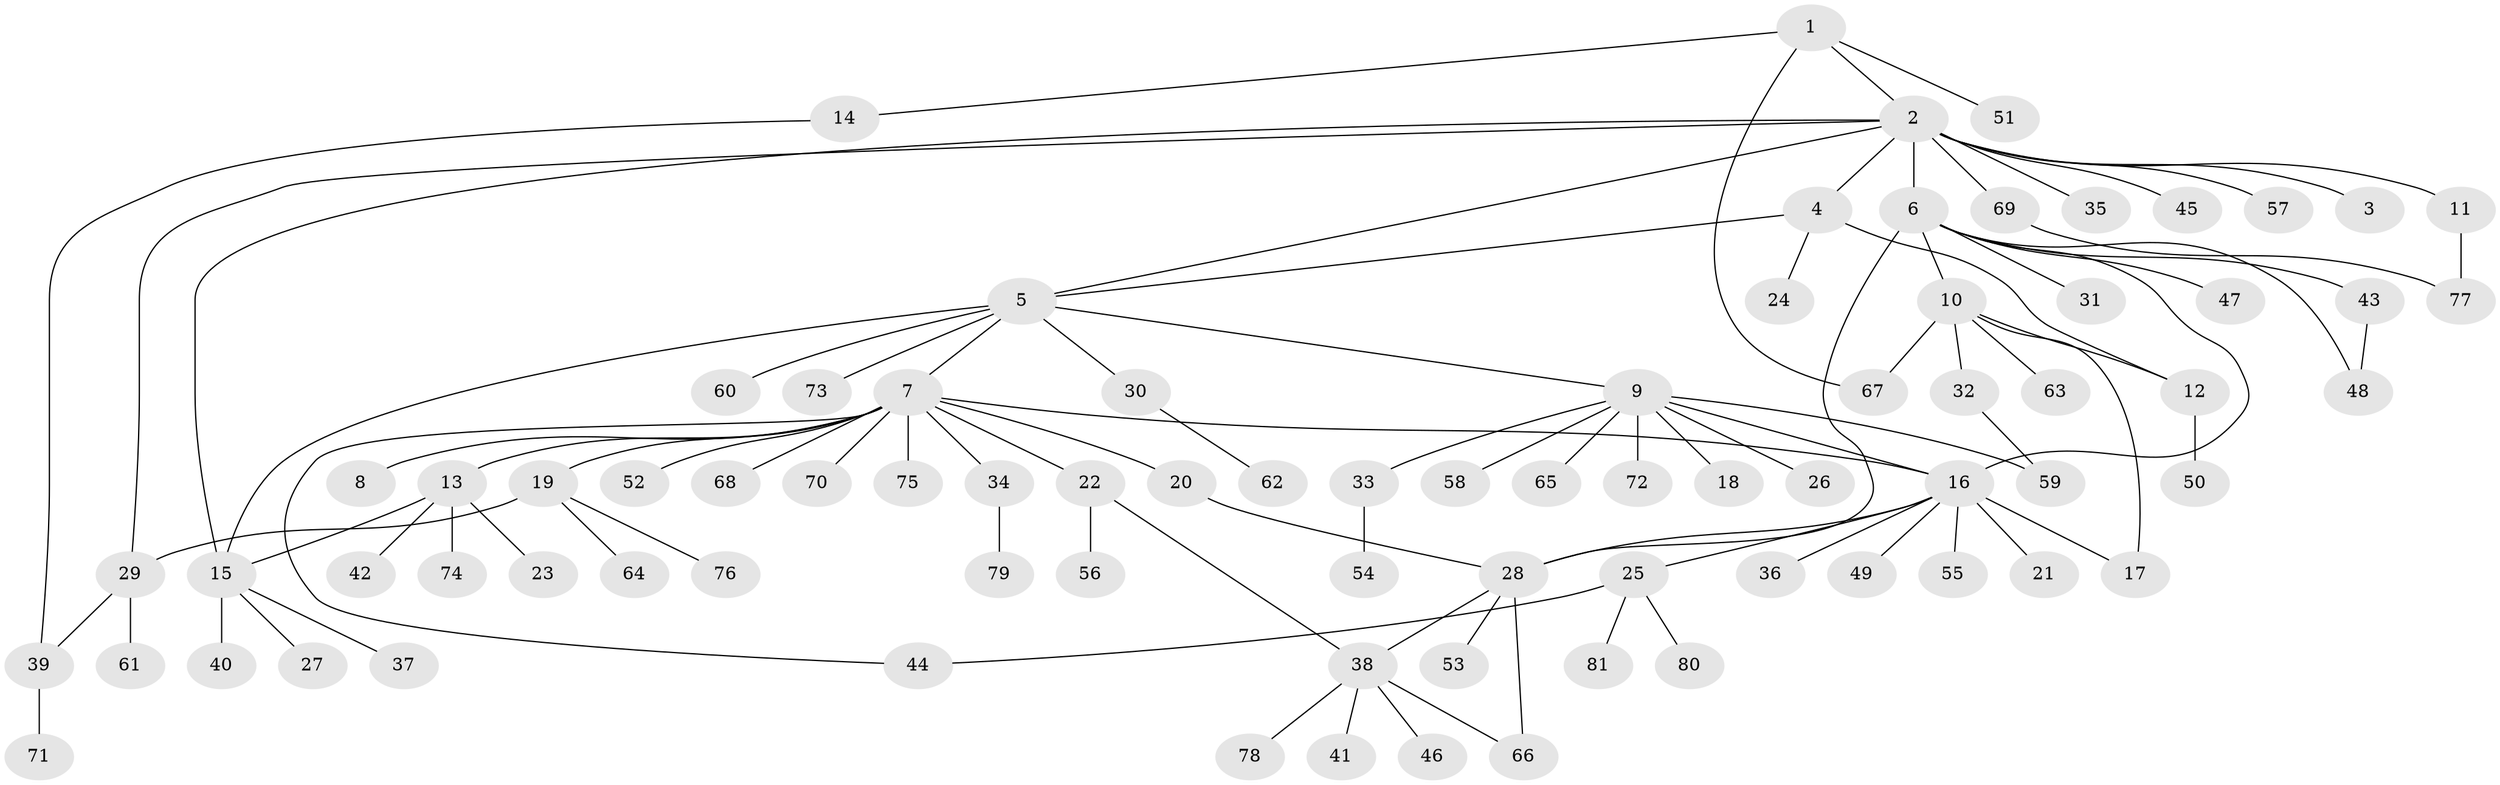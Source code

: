 // Generated by graph-tools (version 1.1) at 2025/49/03/09/25 03:49:55]
// undirected, 81 vertices, 98 edges
graph export_dot {
graph [start="1"]
  node [color=gray90,style=filled];
  1;
  2;
  3;
  4;
  5;
  6;
  7;
  8;
  9;
  10;
  11;
  12;
  13;
  14;
  15;
  16;
  17;
  18;
  19;
  20;
  21;
  22;
  23;
  24;
  25;
  26;
  27;
  28;
  29;
  30;
  31;
  32;
  33;
  34;
  35;
  36;
  37;
  38;
  39;
  40;
  41;
  42;
  43;
  44;
  45;
  46;
  47;
  48;
  49;
  50;
  51;
  52;
  53;
  54;
  55;
  56;
  57;
  58;
  59;
  60;
  61;
  62;
  63;
  64;
  65;
  66;
  67;
  68;
  69;
  70;
  71;
  72;
  73;
  74;
  75;
  76;
  77;
  78;
  79;
  80;
  81;
  1 -- 2;
  1 -- 14;
  1 -- 51;
  1 -- 67;
  2 -- 3;
  2 -- 4;
  2 -- 5;
  2 -- 6;
  2 -- 11;
  2 -- 15;
  2 -- 29;
  2 -- 35;
  2 -- 45;
  2 -- 57;
  2 -- 69;
  4 -- 5;
  4 -- 12;
  4 -- 24;
  5 -- 7;
  5 -- 9;
  5 -- 15;
  5 -- 30;
  5 -- 60;
  5 -- 73;
  6 -- 10;
  6 -- 16;
  6 -- 28;
  6 -- 31;
  6 -- 43;
  6 -- 47;
  6 -- 48;
  7 -- 8;
  7 -- 13;
  7 -- 16;
  7 -- 19;
  7 -- 20;
  7 -- 22;
  7 -- 34;
  7 -- 44;
  7 -- 52;
  7 -- 68;
  7 -- 70;
  7 -- 75;
  9 -- 16;
  9 -- 18;
  9 -- 26;
  9 -- 33;
  9 -- 58;
  9 -- 59;
  9 -- 65;
  9 -- 72;
  10 -- 12;
  10 -- 17;
  10 -- 32;
  10 -- 63;
  10 -- 67;
  11 -- 77;
  12 -- 50;
  13 -- 15;
  13 -- 23;
  13 -- 42;
  13 -- 74;
  14 -- 39;
  15 -- 27;
  15 -- 37;
  15 -- 40;
  16 -- 17;
  16 -- 21;
  16 -- 25;
  16 -- 28;
  16 -- 36;
  16 -- 49;
  16 -- 55;
  19 -- 29;
  19 -- 64;
  19 -- 76;
  20 -- 28;
  22 -- 38;
  22 -- 56;
  25 -- 44;
  25 -- 80;
  25 -- 81;
  28 -- 38;
  28 -- 53;
  28 -- 66;
  29 -- 39;
  29 -- 61;
  30 -- 62;
  32 -- 59;
  33 -- 54;
  34 -- 79;
  38 -- 41;
  38 -- 46;
  38 -- 66;
  38 -- 78;
  39 -- 71;
  43 -- 48;
  69 -- 77;
}
